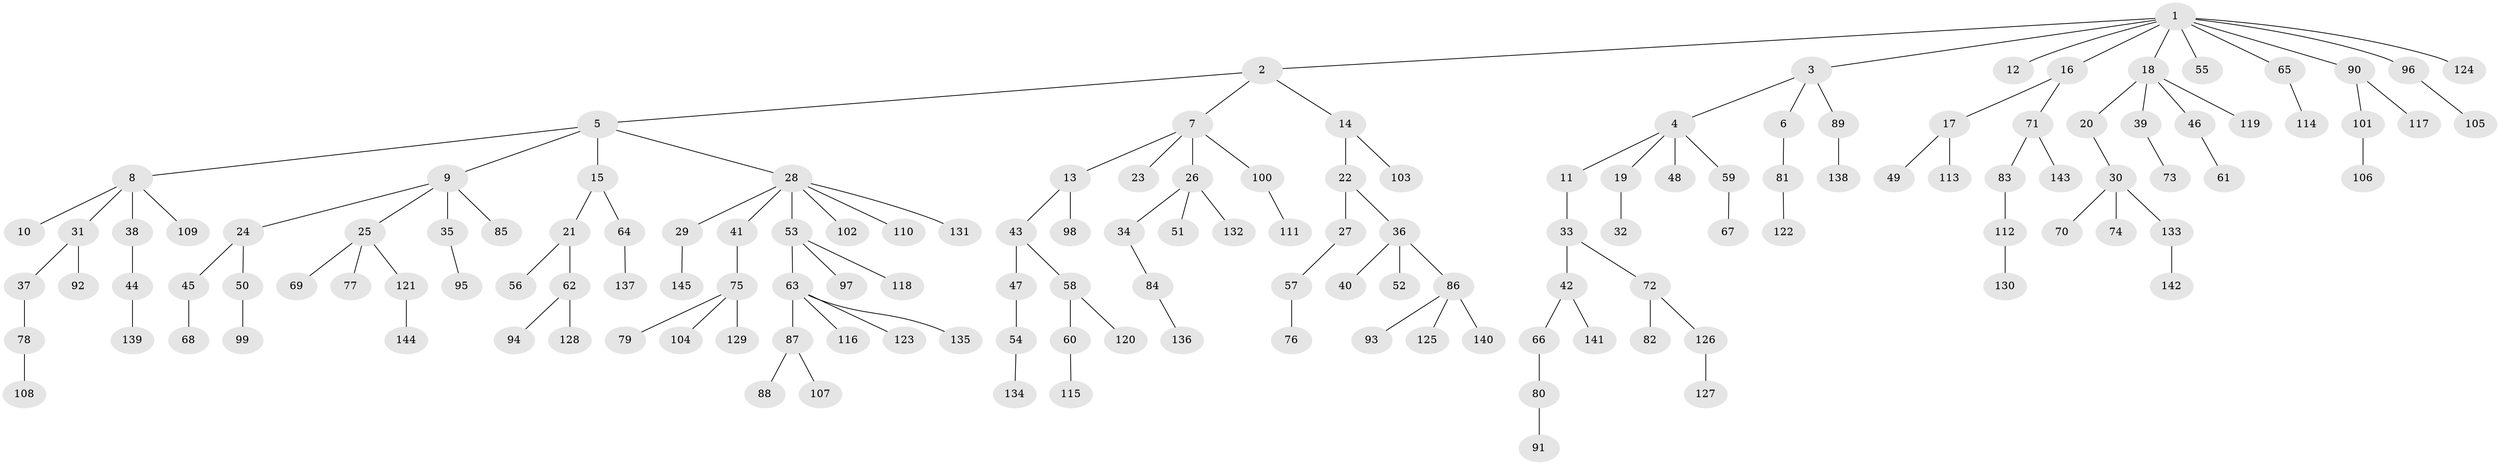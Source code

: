 // Generated by graph-tools (version 1.1) at 2025/36/03/09/25 02:36:30]
// undirected, 145 vertices, 144 edges
graph export_dot {
graph [start="1"]
  node [color=gray90,style=filled];
  1;
  2;
  3;
  4;
  5;
  6;
  7;
  8;
  9;
  10;
  11;
  12;
  13;
  14;
  15;
  16;
  17;
  18;
  19;
  20;
  21;
  22;
  23;
  24;
  25;
  26;
  27;
  28;
  29;
  30;
  31;
  32;
  33;
  34;
  35;
  36;
  37;
  38;
  39;
  40;
  41;
  42;
  43;
  44;
  45;
  46;
  47;
  48;
  49;
  50;
  51;
  52;
  53;
  54;
  55;
  56;
  57;
  58;
  59;
  60;
  61;
  62;
  63;
  64;
  65;
  66;
  67;
  68;
  69;
  70;
  71;
  72;
  73;
  74;
  75;
  76;
  77;
  78;
  79;
  80;
  81;
  82;
  83;
  84;
  85;
  86;
  87;
  88;
  89;
  90;
  91;
  92;
  93;
  94;
  95;
  96;
  97;
  98;
  99;
  100;
  101;
  102;
  103;
  104;
  105;
  106;
  107;
  108;
  109;
  110;
  111;
  112;
  113;
  114;
  115;
  116;
  117;
  118;
  119;
  120;
  121;
  122;
  123;
  124;
  125;
  126;
  127;
  128;
  129;
  130;
  131;
  132;
  133;
  134;
  135;
  136;
  137;
  138;
  139;
  140;
  141;
  142;
  143;
  144;
  145;
  1 -- 2;
  1 -- 3;
  1 -- 12;
  1 -- 16;
  1 -- 18;
  1 -- 55;
  1 -- 65;
  1 -- 90;
  1 -- 96;
  1 -- 124;
  2 -- 5;
  2 -- 7;
  2 -- 14;
  3 -- 4;
  3 -- 6;
  3 -- 89;
  4 -- 11;
  4 -- 19;
  4 -- 48;
  4 -- 59;
  5 -- 8;
  5 -- 9;
  5 -- 15;
  5 -- 28;
  6 -- 81;
  7 -- 13;
  7 -- 23;
  7 -- 26;
  7 -- 100;
  8 -- 10;
  8 -- 31;
  8 -- 38;
  8 -- 109;
  9 -- 24;
  9 -- 25;
  9 -- 35;
  9 -- 85;
  11 -- 33;
  13 -- 43;
  13 -- 98;
  14 -- 22;
  14 -- 103;
  15 -- 21;
  15 -- 64;
  16 -- 17;
  16 -- 71;
  17 -- 49;
  17 -- 113;
  18 -- 20;
  18 -- 39;
  18 -- 46;
  18 -- 119;
  19 -- 32;
  20 -- 30;
  21 -- 56;
  21 -- 62;
  22 -- 27;
  22 -- 36;
  24 -- 45;
  24 -- 50;
  25 -- 69;
  25 -- 77;
  25 -- 121;
  26 -- 34;
  26 -- 51;
  26 -- 132;
  27 -- 57;
  28 -- 29;
  28 -- 41;
  28 -- 53;
  28 -- 102;
  28 -- 110;
  28 -- 131;
  29 -- 145;
  30 -- 70;
  30 -- 74;
  30 -- 133;
  31 -- 37;
  31 -- 92;
  33 -- 42;
  33 -- 72;
  34 -- 84;
  35 -- 95;
  36 -- 40;
  36 -- 52;
  36 -- 86;
  37 -- 78;
  38 -- 44;
  39 -- 73;
  41 -- 75;
  42 -- 66;
  42 -- 141;
  43 -- 47;
  43 -- 58;
  44 -- 139;
  45 -- 68;
  46 -- 61;
  47 -- 54;
  50 -- 99;
  53 -- 63;
  53 -- 97;
  53 -- 118;
  54 -- 134;
  57 -- 76;
  58 -- 60;
  58 -- 120;
  59 -- 67;
  60 -- 115;
  62 -- 94;
  62 -- 128;
  63 -- 87;
  63 -- 116;
  63 -- 123;
  63 -- 135;
  64 -- 137;
  65 -- 114;
  66 -- 80;
  71 -- 83;
  71 -- 143;
  72 -- 82;
  72 -- 126;
  75 -- 79;
  75 -- 104;
  75 -- 129;
  78 -- 108;
  80 -- 91;
  81 -- 122;
  83 -- 112;
  84 -- 136;
  86 -- 93;
  86 -- 125;
  86 -- 140;
  87 -- 88;
  87 -- 107;
  89 -- 138;
  90 -- 101;
  90 -- 117;
  96 -- 105;
  100 -- 111;
  101 -- 106;
  112 -- 130;
  121 -- 144;
  126 -- 127;
  133 -- 142;
}
